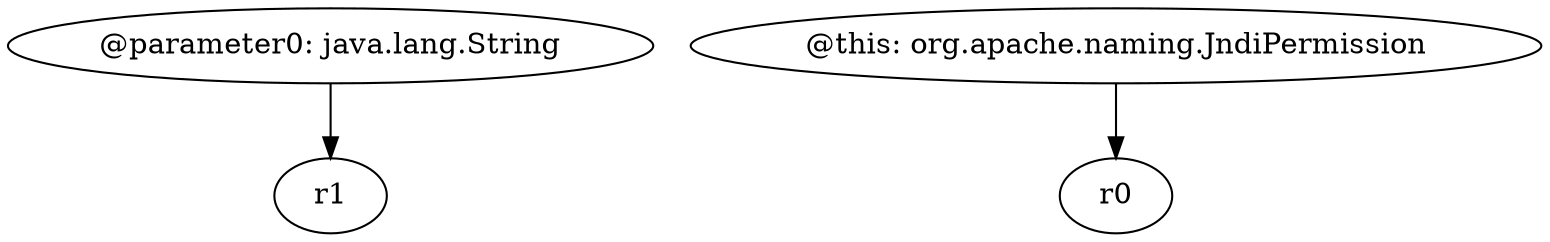 digraph g {
0[label="@parameter0: java.lang.String"]
1[label="r1"]
0->1[label=""]
2[label="@this: org.apache.naming.JndiPermission"]
3[label="r0"]
2->3[label=""]
}